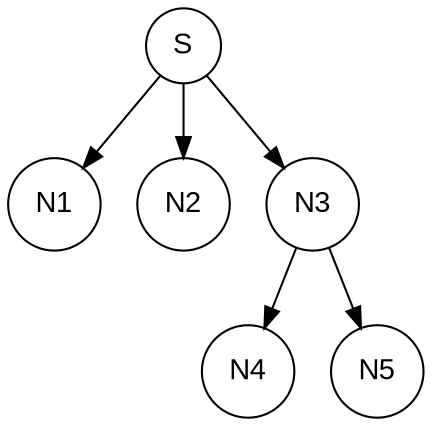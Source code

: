 digraph SearchTree {
  node [shape=circle, fontname="Arial"];
  "S" -> "N1";
  "S" -> "N2";
  "S" -> "N3";
  "N3" -> "N4";
  "N3" -> "N5";
}